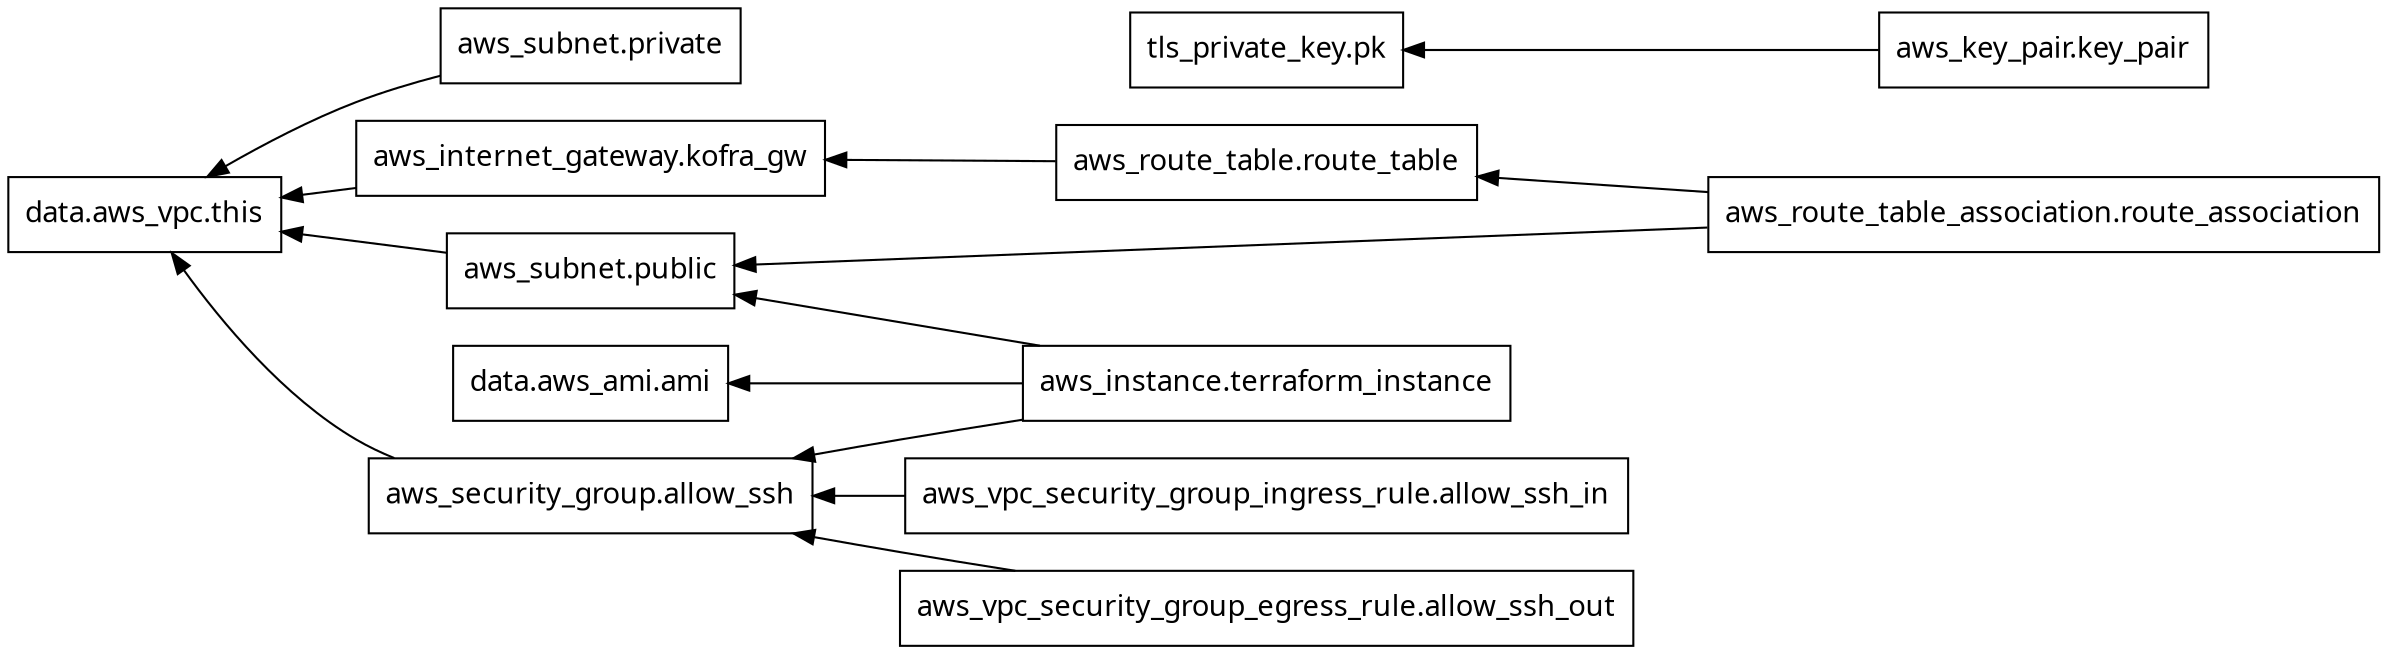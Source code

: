digraph G {
  rankdir = "RL";
  node [shape = rect, fontname = "sans-serif"];
  "data.aws_ami.ami" [label="data.aws_ami.ami"];
  "data.aws_vpc.this" [label="data.aws_vpc.this"];
  "aws_instance.terraform_instance" [label="aws_instance.terraform_instance"];
  "aws_internet_gateway.kofra_gw" [label="aws_internet_gateway.kofra_gw"];
  "aws_key_pair.key_pair" [label="aws_key_pair.key_pair"];
  "aws_route_table.route_table" [label="aws_route_table.route_table"];
  "aws_route_table_association.route_association" [label="aws_route_table_association.route_association"];
  "aws_security_group.allow_ssh" [label="aws_security_group.allow_ssh"];
  "aws_subnet.private" [label="aws_subnet.private"];
  "aws_subnet.public" [label="aws_subnet.public"];
  "aws_vpc_security_group_egress_rule.allow_ssh_out" [label="aws_vpc_security_group_egress_rule.allow_ssh_out"];
  "aws_vpc_security_group_ingress_rule.allow_ssh_in" [label="aws_vpc_security_group_ingress_rule.allow_ssh_in"];
  "tls_private_key.pk" [label="tls_private_key.pk"];
  "aws_instance.terraform_instance" -> "data.aws_ami.ami";
  "aws_instance.terraform_instance" -> "aws_security_group.allow_ssh";
  "aws_instance.terraform_instance" -> "aws_subnet.public";
  "aws_internet_gateway.kofra_gw" -> "data.aws_vpc.this";
  "aws_key_pair.key_pair" -> "tls_private_key.pk";
  "aws_route_table.route_table" -> "aws_internet_gateway.kofra_gw";
  "aws_route_table_association.route_association" -> "aws_route_table.route_table";
  "aws_route_table_association.route_association" -> "aws_subnet.public";
  "aws_security_group.allow_ssh" -> "data.aws_vpc.this";
  "aws_subnet.private" -> "data.aws_vpc.this";
  "aws_subnet.public" -> "data.aws_vpc.this";
  "aws_vpc_security_group_egress_rule.allow_ssh_out" -> "aws_security_group.allow_ssh";
  "aws_vpc_security_group_ingress_rule.allow_ssh_in" -> "aws_security_group.allow_ssh";
}
